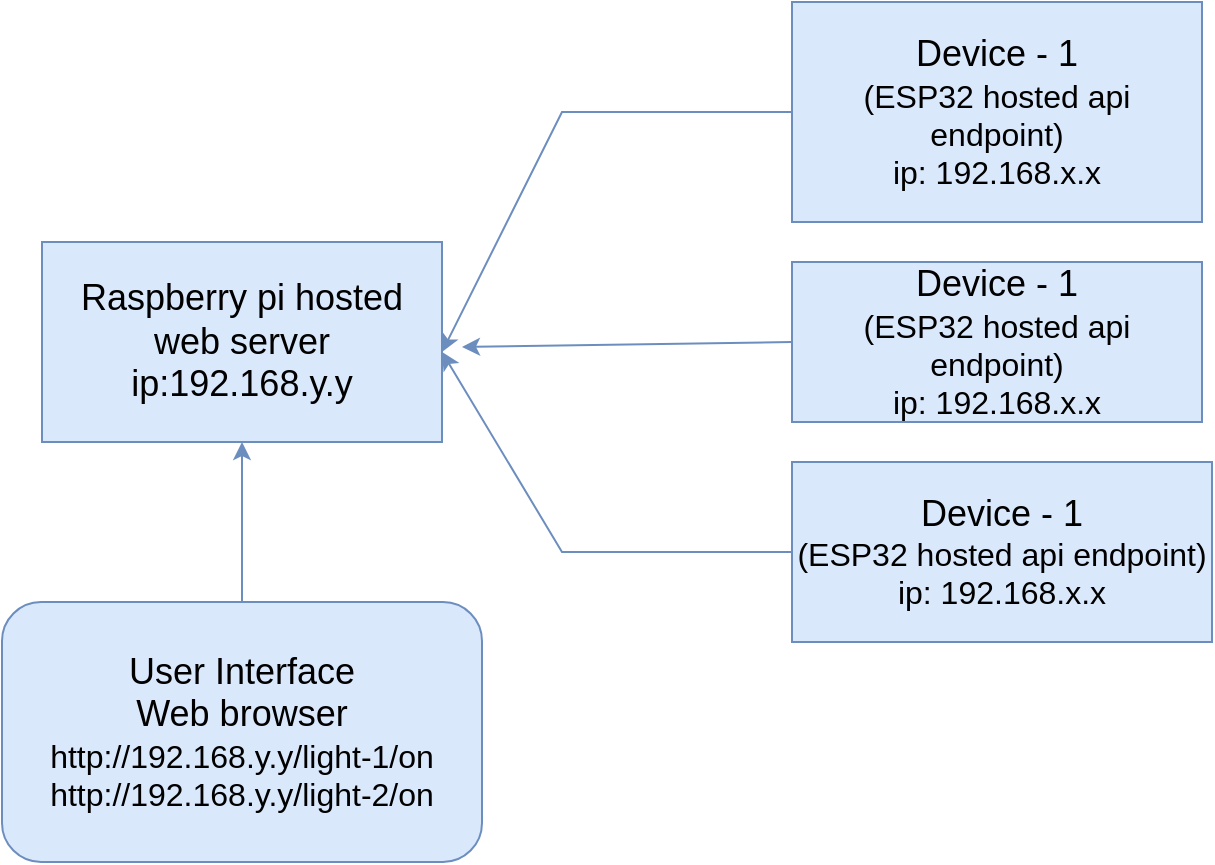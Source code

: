 <mxfile version="24.8.6">
  <diagram name="Page-1" id="dtCEn3sRvsV3qLuu3Bqw">
    <mxGraphModel dx="1434" dy="793" grid="1" gridSize="10" guides="1" tooltips="1" connect="1" arrows="1" fold="1" page="1" pageScale="1" pageWidth="827" pageHeight="1169" math="0" shadow="0">
      <root>
        <mxCell id="0" />
        <mxCell id="1" parent="0" />
        <mxCell id="ejB0OYrrUE9aYRwzjbLr-19" value="&lt;font style=&quot;font-size: 18px;&quot;&gt;Raspberry pi hosted web server&lt;/font&gt;&lt;div&gt;&lt;font style=&quot;font-size: 18px;&quot;&gt;ip:192.168.y.y&lt;/font&gt;&lt;/div&gt;" style="rounded=0;whiteSpace=wrap;html=1;fillColor=#dae8fc;strokeColor=#6c8ebf;" vertex="1" parent="1">
          <mxGeometry x="140" y="420" width="200" height="100" as="geometry" />
        </mxCell>
        <mxCell id="ejB0OYrrUE9aYRwzjbLr-20" value="&lt;font style=&quot;font-size: 18px;&quot;&gt;Device - 1&lt;/font&gt;&lt;div&gt;&lt;font size=&quot;3&quot;&gt;(ESP32 hosted api endpoint)&lt;/font&gt;&lt;/div&gt;&lt;div&gt;&lt;font size=&quot;3&quot;&gt;ip: 192.168.x.x&lt;/font&gt;&lt;/div&gt;" style="rounded=0;whiteSpace=wrap;html=1;fillColor=#dae8fc;strokeColor=#6c8ebf;" vertex="1" parent="1">
          <mxGeometry x="515" y="300" width="205" height="110" as="geometry" />
        </mxCell>
        <mxCell id="ejB0OYrrUE9aYRwzjbLr-21" value="&lt;font style=&quot;font-size: 18px;&quot;&gt;Device - 1&lt;/font&gt;&lt;div&gt;&lt;font size=&quot;3&quot;&gt;(ESP32 hosted api endpoint)&lt;/font&gt;&lt;/div&gt;&lt;div&gt;&lt;font size=&quot;3&quot;&gt;ip: 192.168.x.x&lt;/font&gt;&lt;br&gt;&lt;/div&gt;" style="rounded=0;whiteSpace=wrap;html=1;fillColor=#dae8fc;strokeColor=#6c8ebf;" vertex="1" parent="1">
          <mxGeometry x="515" y="430" width="205" height="80" as="geometry" />
        </mxCell>
        <mxCell id="ejB0OYrrUE9aYRwzjbLr-22" value="&lt;font style=&quot;font-size: 18px;&quot;&gt;Device - 1&lt;/font&gt;&lt;div&gt;&lt;font size=&quot;3&quot;&gt;(ESP32 hosted api endpoint)&lt;/font&gt;&lt;/div&gt;&lt;div&gt;&lt;font size=&quot;3&quot;&gt;ip: 192.168.x.x&lt;/font&gt;&lt;br&gt;&lt;/div&gt;" style="rounded=0;whiteSpace=wrap;html=1;fillColor=#dae8fc;strokeColor=#6c8ebf;" vertex="1" parent="1">
          <mxGeometry x="515" y="530" width="210" height="90" as="geometry" />
        </mxCell>
        <mxCell id="ejB0OYrrUE9aYRwzjbLr-26" value="" style="endArrow=classic;html=1;rounded=0;exitX=0;exitY=0.5;exitDx=0;exitDy=0;entryX=1;entryY=0.5;entryDx=0;entryDy=0;fillColor=#dae8fc;strokeColor=#6c8ebf;" edge="1" parent="1" source="ejB0OYrrUE9aYRwzjbLr-20">
          <mxGeometry width="50" height="50" relative="1" as="geometry">
            <mxPoint x="510" y="390" as="sourcePoint" />
            <mxPoint x="340" y="475" as="targetPoint" />
            <Array as="points">
              <mxPoint x="400" y="355" />
            </Array>
          </mxGeometry>
        </mxCell>
        <mxCell id="ejB0OYrrUE9aYRwzjbLr-27" value="" style="endArrow=classic;html=1;rounded=0;exitX=0;exitY=0.5;exitDx=0;exitDy=0;fillColor=#dae8fc;strokeColor=#6c8ebf;" edge="1" parent="1" source="ejB0OYrrUE9aYRwzjbLr-21">
          <mxGeometry width="50" height="50" relative="1" as="geometry">
            <mxPoint x="510" y="480" as="sourcePoint" />
            <mxPoint x="350" y="472.5" as="targetPoint" />
          </mxGeometry>
        </mxCell>
        <mxCell id="ejB0OYrrUE9aYRwzjbLr-28" value="" style="endArrow=classic;html=1;rounded=0;exitX=0;exitY=0.5;exitDx=0;exitDy=0;entryX=1;entryY=0.5;entryDx=0;entryDy=0;fillColor=#dae8fc;strokeColor=#6c8ebf;" edge="1" parent="1" source="ejB0OYrrUE9aYRwzjbLr-22">
          <mxGeometry width="50" height="50" relative="1" as="geometry">
            <mxPoint x="510" y="555" as="sourcePoint" />
            <mxPoint x="340" y="475" as="targetPoint" />
            <Array as="points">
              <mxPoint x="400" y="575" />
            </Array>
          </mxGeometry>
        </mxCell>
        <mxCell id="ejB0OYrrUE9aYRwzjbLr-30" style="edgeStyle=orthogonalEdgeStyle;rounded=0;orthogonalLoop=1;jettySize=auto;html=1;entryX=0.5;entryY=1;entryDx=0;entryDy=0;fillColor=#dae8fc;strokeColor=#6c8ebf;" edge="1" parent="1" source="ejB0OYrrUE9aYRwzjbLr-29" target="ejB0OYrrUE9aYRwzjbLr-19">
          <mxGeometry relative="1" as="geometry" />
        </mxCell>
        <mxCell id="ejB0OYrrUE9aYRwzjbLr-29" value="&lt;font style=&quot;font-size: 18px;&quot;&gt;User Interface&lt;br&gt;Web browser&lt;/font&gt;&lt;div&gt;&lt;font size=&quot;3&quot;&gt;http://192.168.y.y/light-1/on&lt;/font&gt;&lt;/div&gt;&lt;div&gt;&lt;font size=&quot;3&quot;&gt;http://192.168.y.y/light-2/on&lt;/font&gt;&lt;/div&gt;" style="rounded=1;whiteSpace=wrap;html=1;fillColor=#dae8fc;strokeColor=#6c8ebf;" vertex="1" parent="1">
          <mxGeometry x="120" y="600" width="240" height="130" as="geometry" />
        </mxCell>
      </root>
    </mxGraphModel>
  </diagram>
</mxfile>
